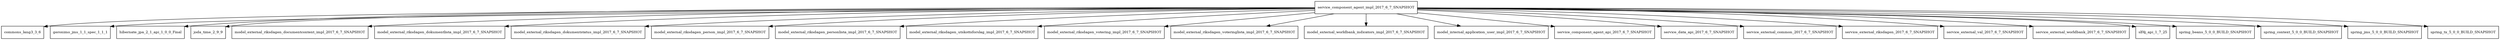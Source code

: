digraph service_component_agent_impl_2017_6_7_SNAPSHOT_dependencies {
  node [shape = box, fontsize=10.0];
  service_component_agent_impl_2017_6_7_SNAPSHOT -> commons_lang3_3_6;
  service_component_agent_impl_2017_6_7_SNAPSHOT -> geronimo_jms_1_1_spec_1_1_1;
  service_component_agent_impl_2017_6_7_SNAPSHOT -> hibernate_jpa_2_1_api_1_0_0_Final;
  service_component_agent_impl_2017_6_7_SNAPSHOT -> joda_time_2_9_9;
  service_component_agent_impl_2017_6_7_SNAPSHOT -> model_external_riksdagen_documentcontent_impl_2017_6_7_SNAPSHOT;
  service_component_agent_impl_2017_6_7_SNAPSHOT -> model_external_riksdagen_dokumentlista_impl_2017_6_7_SNAPSHOT;
  service_component_agent_impl_2017_6_7_SNAPSHOT -> model_external_riksdagen_dokumentstatus_impl_2017_6_7_SNAPSHOT;
  service_component_agent_impl_2017_6_7_SNAPSHOT -> model_external_riksdagen_person_impl_2017_6_7_SNAPSHOT;
  service_component_agent_impl_2017_6_7_SNAPSHOT -> model_external_riksdagen_personlista_impl_2017_6_7_SNAPSHOT;
  service_component_agent_impl_2017_6_7_SNAPSHOT -> model_external_riksdagen_utskottsforslag_impl_2017_6_7_SNAPSHOT;
  service_component_agent_impl_2017_6_7_SNAPSHOT -> model_external_riksdagen_votering_impl_2017_6_7_SNAPSHOT;
  service_component_agent_impl_2017_6_7_SNAPSHOT -> model_external_riksdagen_voteringlista_impl_2017_6_7_SNAPSHOT;
  service_component_agent_impl_2017_6_7_SNAPSHOT -> model_external_worldbank_indicators_impl_2017_6_7_SNAPSHOT;
  service_component_agent_impl_2017_6_7_SNAPSHOT -> model_internal_application_user_impl_2017_6_7_SNAPSHOT;
  service_component_agent_impl_2017_6_7_SNAPSHOT -> service_component_agent_api_2017_6_7_SNAPSHOT;
  service_component_agent_impl_2017_6_7_SNAPSHOT -> service_data_api_2017_6_7_SNAPSHOT;
  service_component_agent_impl_2017_6_7_SNAPSHOT -> service_external_common_2017_6_7_SNAPSHOT;
  service_component_agent_impl_2017_6_7_SNAPSHOT -> service_external_riksdagen_2017_6_7_SNAPSHOT;
  service_component_agent_impl_2017_6_7_SNAPSHOT -> service_external_val_2017_6_7_SNAPSHOT;
  service_component_agent_impl_2017_6_7_SNAPSHOT -> service_external_worldbank_2017_6_7_SNAPSHOT;
  service_component_agent_impl_2017_6_7_SNAPSHOT -> slf4j_api_1_7_25;
  service_component_agent_impl_2017_6_7_SNAPSHOT -> spring_beans_5_0_0_BUILD_SNAPSHOT;
  service_component_agent_impl_2017_6_7_SNAPSHOT -> spring_context_5_0_0_BUILD_SNAPSHOT;
  service_component_agent_impl_2017_6_7_SNAPSHOT -> spring_jms_5_0_0_BUILD_SNAPSHOT;
  service_component_agent_impl_2017_6_7_SNAPSHOT -> spring_tx_5_0_0_BUILD_SNAPSHOT;
}
